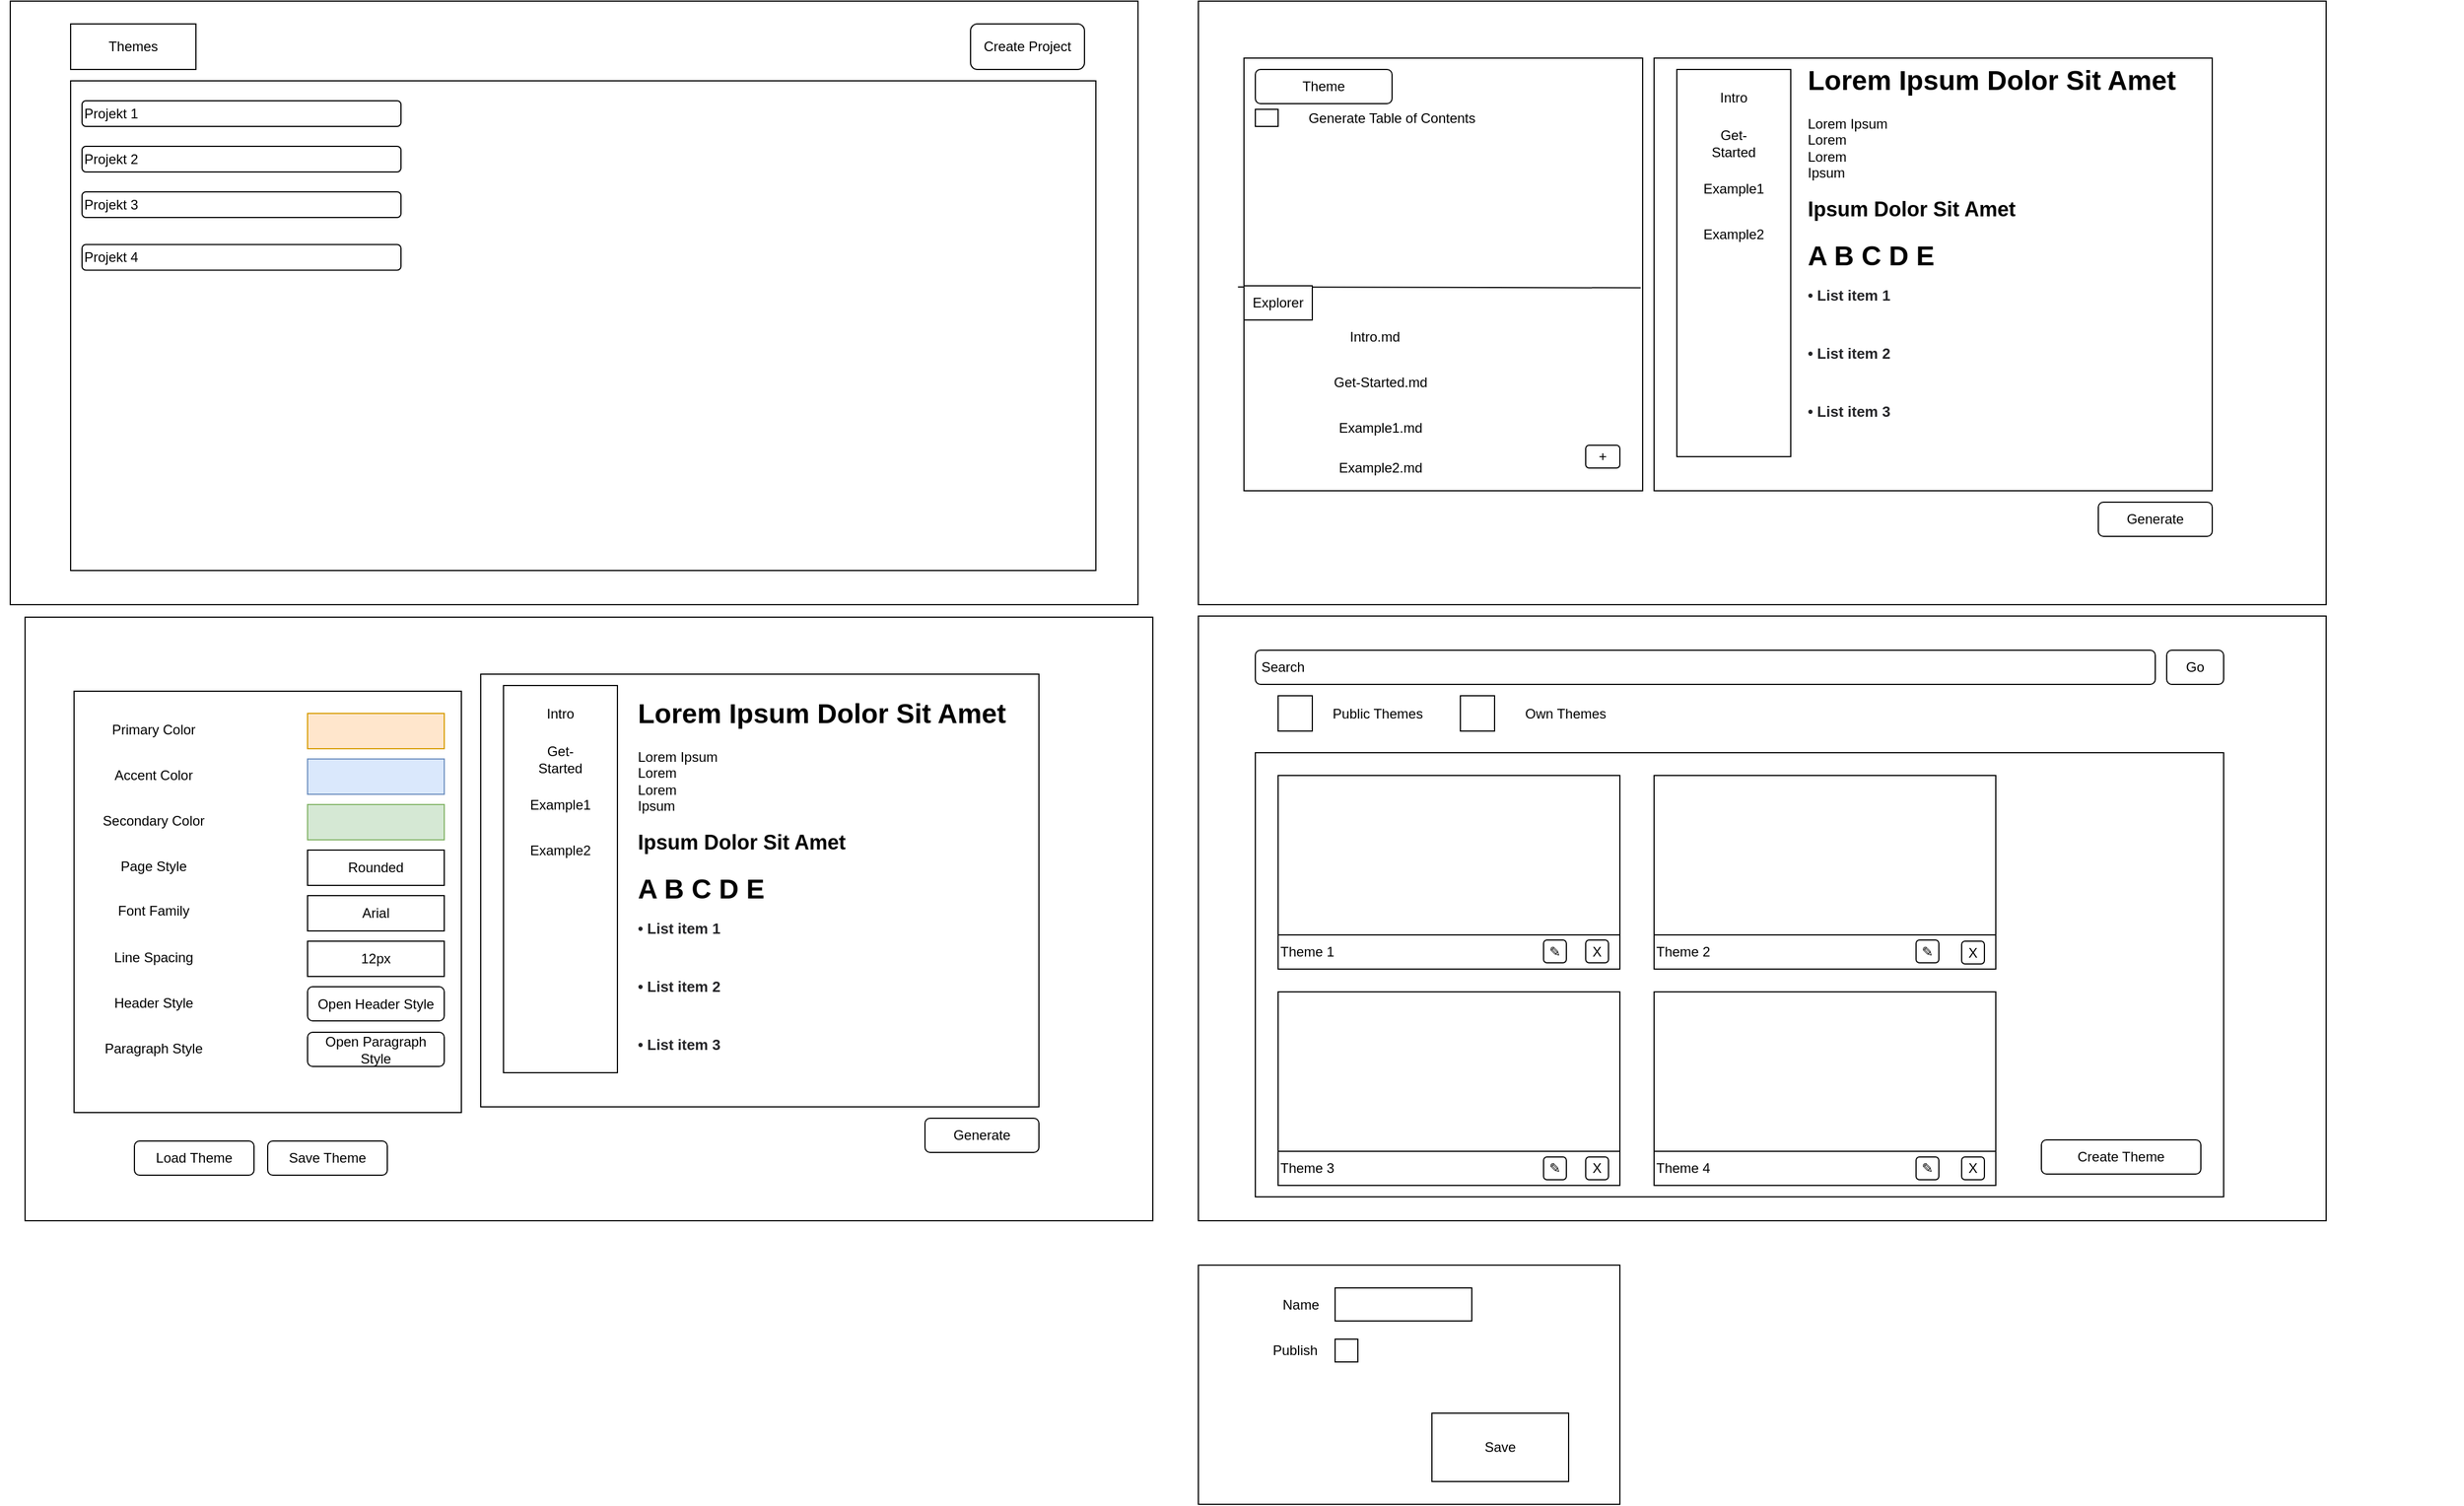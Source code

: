 <mxfile version="24.0.5" type="device">
  <diagram name="Seite-1" id="fWnW3hOuJFl1YckPMjlk">
    <mxGraphModel dx="2696" dy="569" grid="1" gridSize="10" guides="1" tooltips="1" connect="1" arrows="1" fold="1" page="1" pageScale="1" pageWidth="827" pageHeight="1169" math="0" shadow="0">
      <root>
        <mxCell id="0" />
        <mxCell id="1" parent="0" />
        <mxCell id="XkvbFqVH8ZylM9C7yXK--107" value="" style="rounded=0;whiteSpace=wrap;html=1;" parent="1" vertex="1">
          <mxGeometry x="-1157" y="591" width="350" height="380" as="geometry" />
        </mxCell>
        <mxCell id="nqZKePSR_kzW_urHQub7-1" value="" style="rounded=0;whiteSpace=wrap;html=1;" parent="1" vertex="1">
          <mxGeometry x="-160" width="990" height="530" as="geometry" />
        </mxCell>
        <mxCell id="nqZKePSR_kzW_urHQub7-2" value="Generate" style="rounded=1;whiteSpace=wrap;html=1;" parent="1" vertex="1">
          <mxGeometry x="630" y="440" width="100" height="30" as="geometry" />
        </mxCell>
        <mxCell id="nqZKePSR_kzW_urHQub7-5" value="" style="rounded=0;whiteSpace=wrap;html=1;" parent="1" vertex="1">
          <mxGeometry x="240" y="50" width="490" height="380" as="geometry" />
        </mxCell>
        <mxCell id="nqZKePSR_kzW_urHQub7-6" value="&lt;h1&gt;Lorem Ipsum Dolor Sit Amet&lt;/h1&gt;&lt;div&gt;Lorem Ipsum&lt;/div&gt;&lt;div&gt;Lorem&lt;/div&gt;&lt;div&gt;Lorem&lt;/div&gt;&lt;div&gt;Ipsum&lt;/div&gt;&lt;div&gt;&lt;br&gt;&lt;/div&gt;&lt;div&gt;&lt;font size=&quot;1&quot; style=&quot;&quot;&gt;&lt;b style=&quot;font-size: 18px;&quot;&gt;Ipsum Dolor Sit Amet&lt;/b&gt;&lt;/font&gt;&lt;/div&gt;&lt;div style=&quot;font-size: 13px;&quot;&gt;&lt;font style=&quot;font-size: 13px;&quot;&gt;&lt;b style=&quot;&quot;&gt;&lt;br&gt;&lt;/b&gt;&lt;/font&gt;&lt;/div&gt;&lt;div style=&quot;&quot;&gt;&lt;font size=&quot;1&quot; style=&quot;&quot;&gt;&lt;b style=&quot;font-size: 24px;&quot;&gt;A B C D E&lt;/b&gt;&lt;/font&gt;&lt;/div&gt;&lt;div style=&quot;font-size: 13px;&quot;&gt;&lt;h1 style=&quot;padding: 0px 0px 20px; margin: 0px; outline: 0px; box-sizing: border-box; font-family: Arial, Helvetica, sans-serif; line-height: 1.2; color: rgb(37, 37, 40); background-color: rgb(255, 255, 255);&quot; class=&quot;article__title&quot;&gt;&lt;font style=&quot;font-size: 13px;&quot;&gt;• List item 1&lt;/font&gt;&lt;/h1&gt;&lt;h1 style=&quot;padding: 0px 0px 20px; margin: 0px; outline: 0px; box-sizing: border-box; font-family: Arial, Helvetica, sans-serif; line-height: 1.2; color: rgb(37, 37, 40); background-color: rgb(255, 255, 255);&quot; class=&quot;article__title&quot;&gt;&lt;font style=&quot;font-size: 13px;&quot;&gt;• List item 2&lt;/font&gt;&lt;/h1&gt;&lt;div style=&quot;&quot;&gt;&lt;font style=&quot;font-size: 13px;&quot;&gt;&lt;div style=&quot;border-color: var(--border-color);&quot;&gt;&lt;h1 style=&quot;border-color: var(--border-color); padding: 0px 0px 20px; margin: 0px; outline: 0px; box-sizing: border-box; font-family: Arial, Helvetica, sans-serif; line-height: 1.2; color: rgb(37, 37, 40); background-color: rgb(255, 255, 255);&quot; class=&quot;article__title&quot;&gt;&lt;font style=&quot;border-color: var(--border-color); font-size: 13px;&quot;&gt;• List item 3&lt;/font&gt;&lt;/h1&gt;&lt;div style=&quot;&quot;&gt;&lt;font style=&quot;border-color: var(--border-color); font-size: 13px;&quot;&gt;&lt;div style=&quot;border-color: var(--border-color);&quot;&gt;&lt;h1 style=&quot;border-color: var(--border-color); padding: 0px 0px 20px; margin: 0px; outline: 0px; box-sizing: border-box; font-family: Arial, Helvetica, sans-serif; line-height: 1.2; color: rgb(37, 37, 40); background-color: rgb(255, 255, 255);&quot; class=&quot;article__title&quot;&gt;&lt;font style=&quot;border-color: var(--border-color); font-size: 13px;&quot;&gt;• List item 4&lt;/font&gt;&lt;/h1&gt;&lt;div style=&quot;font-size: 12px;&quot;&gt;&lt;font style=&quot;border-color: var(--border-color); font-size: 15px;&quot;&gt;&lt;br&gt;&lt;/font&gt;&lt;/div&gt;&lt;/div&gt;&lt;/font&gt;&lt;/div&gt;&lt;div style=&quot;font-size: 12px;&quot;&gt;&lt;font style=&quot;border-color: var(--border-color); font-size: 15px;&quot;&gt;&lt;br&gt;&lt;/font&gt;&lt;/div&gt;&lt;/div&gt;&lt;/font&gt;&lt;/div&gt;&lt;/div&gt;&lt;div style=&quot;font-size: 13px;&quot;&gt;&lt;font style=&quot;font-size: 13px;&quot;&gt;&lt;div style=&quot;border-color: var(--border-color);&quot;&gt;&lt;div&gt;&lt;font style=&quot;border-color: var(--border-color); font-size: 13px;&quot;&gt;&lt;br&gt;&lt;/font&gt;&lt;/div&gt;&lt;/div&gt;&lt;/font&gt;&lt;/div&gt;" style="text;html=1;spacing=5;spacingTop=-20;whiteSpace=wrap;overflow=hidden;rounded=0;" parent="1" vertex="1">
          <mxGeometry x="370" y="50" width="580" height="350" as="geometry" />
        </mxCell>
        <mxCell id="XkvbFqVH8ZylM9C7yXK--1" value="" style="rounded=0;whiteSpace=wrap;html=1;" parent="1" vertex="1">
          <mxGeometry x="260" y="60" width="100" height="340" as="geometry" />
        </mxCell>
        <mxCell id="XkvbFqVH8ZylM9C7yXK--2" value="Intro" style="text;html=1;align=center;verticalAlign=middle;whiteSpace=wrap;rounded=0;" parent="1" vertex="1">
          <mxGeometry x="280" y="70" width="60" height="30" as="geometry" />
        </mxCell>
        <mxCell id="XkvbFqVH8ZylM9C7yXK--3" value="Get-Started&lt;span style=&quot;color: rgba(0, 0, 0, 0); font-family: monospace; font-size: 0px; text-align: start; text-wrap: nowrap;&quot;&gt;%3CmxGraphModel%3E%3Croot%3E%3CmxCell%20id%3D%220%22%2F%3E%3CmxCell%20id%3D%221%22%20parent%3D%220%22%2F%3E%3CmxCell%20id%3D%222%22%20value%3D%22Intro%22%20style%3D%22text%3Bhtml%3D1%3Balign%3Dcenter%3BverticalAlign%3Dmiddle%3BwhiteSpace%3Dwrap%3Brounded%3D0%3B%22%20vertex%3D%221%22%20parent%3D%221%22%3E%3CmxGeometry%20x%3D%22-80%22%20y%3D%2280%22%20width%3D%2260%22%20height%3D%2230%22%20as%3D%22geometry%22%2F%3E%3C%2FmxCell%3E%3C%2Froot%3E%3C%2FmxGraphModel%3E&lt;/span&gt;" style="text;html=1;align=center;verticalAlign=middle;whiteSpace=wrap;rounded=0;" parent="1" vertex="1">
          <mxGeometry x="280" y="110" width="60" height="30" as="geometry" />
        </mxCell>
        <mxCell id="XkvbFqVH8ZylM9C7yXK--4" value="Example1" style="text;html=1;align=center;verticalAlign=middle;whiteSpace=wrap;rounded=0;" parent="1" vertex="1">
          <mxGeometry x="280" y="150" width="60" height="30" as="geometry" />
        </mxCell>
        <mxCell id="XkvbFqVH8ZylM9C7yXK--5" value="Example2" style="text;html=1;align=center;verticalAlign=middle;whiteSpace=wrap;rounded=0;" parent="1" vertex="1">
          <mxGeometry x="280" y="190" width="60" height="30" as="geometry" />
        </mxCell>
        <mxCell id="XkvbFqVH8ZylM9C7yXK--10" value="" style="rounded=0;whiteSpace=wrap;html=1;" parent="1" vertex="1">
          <mxGeometry x="-160" y="540" width="990" height="531" as="geometry" />
        </mxCell>
        <mxCell id="XkvbFqVH8ZylM9C7yXK--11" value="&amp;nbsp;Search" style="rounded=1;whiteSpace=wrap;html=1;align=left;" parent="1" vertex="1">
          <mxGeometry x="-110" y="570" width="790" height="30" as="geometry" />
        </mxCell>
        <mxCell id="XkvbFqVH8ZylM9C7yXK--12" value="Go" style="rounded=1;whiteSpace=wrap;html=1;" parent="1" vertex="1">
          <mxGeometry x="690" y="570" width="50" height="30" as="geometry" />
        </mxCell>
        <mxCell id="XkvbFqVH8ZylM9C7yXK--13" value="" style="rounded=0;whiteSpace=wrap;html=1;" parent="1" vertex="1">
          <mxGeometry x="-110" y="660" width="850" height="390" as="geometry" />
        </mxCell>
        <mxCell id="XkvbFqVH8ZylM9C7yXK--14" value="" style="rounded=0;whiteSpace=wrap;html=1;" parent="1" vertex="1">
          <mxGeometry x="-90" y="680" width="300" height="140" as="geometry" />
        </mxCell>
        <mxCell id="XkvbFqVH8ZylM9C7yXK--15" value="Theme 1" style="rounded=0;whiteSpace=wrap;html=1;align=left;" parent="1" vertex="1">
          <mxGeometry x="-90" y="820" width="300" height="30" as="geometry" />
        </mxCell>
        <mxCell id="XkvbFqVH8ZylM9C7yXK--16" value="" style="rounded=0;whiteSpace=wrap;html=1;" parent="1" vertex="1">
          <mxGeometry x="240" y="680" width="300" height="140" as="geometry" />
        </mxCell>
        <mxCell id="XkvbFqVH8ZylM9C7yXK--17" value="Theme 2" style="rounded=0;whiteSpace=wrap;html=1;align=left;" parent="1" vertex="1">
          <mxGeometry x="240" y="820" width="300" height="30" as="geometry" />
        </mxCell>
        <mxCell id="XkvbFqVH8ZylM9C7yXK--18" value="" style="rounded=0;whiteSpace=wrap;html=1;" parent="1" vertex="1">
          <mxGeometry x="-90" y="870" width="300" height="140" as="geometry" />
        </mxCell>
        <mxCell id="XkvbFqVH8ZylM9C7yXK--19" value="Theme 3" style="rounded=0;whiteSpace=wrap;html=1;align=left;" parent="1" vertex="1">
          <mxGeometry x="-90" y="1010" width="300" height="30" as="geometry" />
        </mxCell>
        <mxCell id="XkvbFqVH8ZylM9C7yXK--20" value="" style="rounded=0;whiteSpace=wrap;html=1;" parent="1" vertex="1">
          <mxGeometry x="240" y="870" width="300" height="140" as="geometry" />
        </mxCell>
        <mxCell id="XkvbFqVH8ZylM9C7yXK--21" value="Theme 4" style="rounded=0;whiteSpace=wrap;html=1;align=left;" parent="1" vertex="1">
          <mxGeometry x="240" y="1010" width="300" height="30" as="geometry" />
        </mxCell>
        <mxCell id="XkvbFqVH8ZylM9C7yXK--22" value="Create Theme" style="rounded=1;whiteSpace=wrap;html=1;" parent="1" vertex="1">
          <mxGeometry x="580" y="1000" width="140" height="30" as="geometry" />
        </mxCell>
        <mxCell id="XkvbFqVH8ZylM9C7yXK--46" value="" style="rounded=0;whiteSpace=wrap;html=1;" parent="1" vertex="1">
          <mxGeometry x="-120" y="50" width="350" height="380" as="geometry" />
        </mxCell>
        <mxCell id="XkvbFqVH8ZylM9C7yXK--47" value="" style="endArrow=none;html=1;rounded=0;entryX=0.995;entryY=0.531;entryDx=0;entryDy=0;entryPerimeter=0;exitX=-0.015;exitY=0.529;exitDx=0;exitDy=0;exitPerimeter=0;" parent="1" source="XkvbFqVH8ZylM9C7yXK--46" target="XkvbFqVH8ZylM9C7yXK--46" edge="1">
          <mxGeometry width="50" height="50" relative="1" as="geometry">
            <mxPoint x="-5" y="250" as="sourcePoint" />
            <mxPoint x="45" y="200" as="targetPoint" />
          </mxGeometry>
        </mxCell>
        <mxCell id="XkvbFqVH8ZylM9C7yXK--7" value="Theme" style="rounded=1;whiteSpace=wrap;html=1;" parent="1" vertex="1">
          <mxGeometry x="-110" y="60" width="120" height="30" as="geometry" />
        </mxCell>
        <mxCell id="XkvbFqVH8ZylM9C7yXK--48" value="" style="rounded=0;whiteSpace=wrap;html=1;" parent="1" vertex="1">
          <mxGeometry x="-110" y="95" width="20" height="15" as="geometry" />
        </mxCell>
        <mxCell id="XkvbFqVH8ZylM9C7yXK--49" value="Generate Table of Contents" style="text;html=1;align=center;verticalAlign=middle;whiteSpace=wrap;rounded=0;" parent="1" vertex="1">
          <mxGeometry x="-80" y="87.5" width="180" height="30" as="geometry" />
        </mxCell>
        <mxCell id="XkvbFqVH8ZylM9C7yXK--52" value="+" style="rounded=1;whiteSpace=wrap;html=1;" parent="1" vertex="1">
          <mxGeometry x="180" y="390" width="30" height="20" as="geometry" />
        </mxCell>
        <mxCell id="XkvbFqVH8ZylM9C7yXK--53" value="Intro.md" style="text;html=1;align=center;verticalAlign=middle;whiteSpace=wrap;rounded=0;" parent="1" vertex="1">
          <mxGeometry x="-50" y="280" width="90" height="30" as="geometry" />
        </mxCell>
        <mxCell id="XkvbFqVH8ZylM9C7yXK--54" value="Get-Started.md" style="text;html=1;align=center;verticalAlign=middle;whiteSpace=wrap;rounded=0;" parent="1" vertex="1">
          <mxGeometry x="-45" y="320" width="90" height="30" as="geometry" />
        </mxCell>
        <mxCell id="XkvbFqVH8ZylM9C7yXK--55" value="Example1.md" style="text;html=1;align=center;verticalAlign=middle;whiteSpace=wrap;rounded=0;" parent="1" vertex="1">
          <mxGeometry x="-45" y="360" width="90" height="30" as="geometry" />
        </mxCell>
        <mxCell id="XkvbFqVH8ZylM9C7yXK--71" value="" style="rounded=0;whiteSpace=wrap;html=1;" parent="1" vertex="1">
          <mxGeometry x="-1190" y="541" width="990" height="530" as="geometry" />
        </mxCell>
        <mxCell id="XkvbFqVH8ZylM9C7yXK--56" value="Example2.md" style="text;html=1;align=center;verticalAlign=middle;whiteSpace=wrap;rounded=0;" parent="1" vertex="1">
          <mxGeometry x="-45" y="395" width="90" height="30" as="geometry" />
        </mxCell>
        <mxCell id="XkvbFqVH8ZylM9C7yXK--57" value="Explorer" style="rounded=0;whiteSpace=wrap;html=1;" parent="1" vertex="1">
          <mxGeometry x="-120" y="250" width="60" height="30" as="geometry" />
        </mxCell>
        <mxCell id="XkvbFqVH8ZylM9C7yXK--58" value="" style="rounded=0;whiteSpace=wrap;html=1;" parent="1" vertex="1">
          <mxGeometry x="-1203" width="990" height="530" as="geometry" />
        </mxCell>
        <mxCell id="XkvbFqVH8ZylM9C7yXK--59" value="Create Project" style="rounded=1;whiteSpace=wrap;html=1;" parent="1" vertex="1">
          <mxGeometry x="-360" y="20" width="100" height="40" as="geometry" />
        </mxCell>
        <mxCell id="XkvbFqVH8ZylM9C7yXK--60" value="" style="rounded=0;whiteSpace=wrap;html=1;" parent="1" vertex="1">
          <mxGeometry x="-1150" y="70" width="900" height="430" as="geometry" />
        </mxCell>
        <mxCell id="XkvbFqVH8ZylM9C7yXK--67" value="Projekt 1" style="rounded=1;whiteSpace=wrap;html=1;align=left;" parent="1" vertex="1">
          <mxGeometry x="-1140" y="87.5" width="280" height="22.5" as="geometry" />
        </mxCell>
        <mxCell id="XkvbFqVH8ZylM9C7yXK--68" value="Projekt 2&lt;span style=&quot;color: rgba(0, 0, 0, 0); font-family: monospace; font-size: 0px; text-wrap: nowrap;&quot;&gt;%3CmxGraphModel%3E%3Croot%3E%3CmxCell%20id%3D%220%22%2F%3E%3CmxCell%20id%3D%221%22%20parent%3D%220%22%2F%3E%3CmxCell%20id%3D%222%22%20value%3D%22Projekt%201%22%20style%3D%22rounded%3D1%3BwhiteSpace%3Dwrap%3Bhtml%3D1%3Balign%3Dleft%3B%22%20vertex%3D%221%22%20parent%3D%221%22%3E%3CmxGeometry%20x%3D%22-1140%22%20y%3D%2287.5%22%20width%3D%22280%22%20height%3D%2222.5%22%20as%3D%22geometry%22%2F%3E%3C%2FmxCell%3E%3C%2Froot%3E%3C%2FmxGraphModel%3E&lt;/span&gt;" style="rounded=1;whiteSpace=wrap;html=1;align=left;" parent="1" vertex="1">
          <mxGeometry x="-1140" y="127.5" width="280" height="22.5" as="geometry" />
        </mxCell>
        <mxCell id="XkvbFqVH8ZylM9C7yXK--69" value="Projekt 3" style="rounded=1;whiteSpace=wrap;html=1;align=left;" parent="1" vertex="1">
          <mxGeometry x="-1140" y="167.5" width="280" height="22.5" as="geometry" />
        </mxCell>
        <mxCell id="XkvbFqVH8ZylM9C7yXK--70" value="Projekt 4" style="rounded=1;whiteSpace=wrap;html=1;align=left;" parent="1" vertex="1">
          <mxGeometry x="-1140" y="213.75" width="280" height="22.5" as="geometry" />
        </mxCell>
        <mxCell id="XkvbFqVH8ZylM9C7yXK--72" value="Generate" style="rounded=1;whiteSpace=wrap;html=1;" parent="1" vertex="1">
          <mxGeometry x="-400" y="981" width="100" height="30" as="geometry" />
        </mxCell>
        <mxCell id="XkvbFqVH8ZylM9C7yXK--73" value="" style="rounded=0;whiteSpace=wrap;html=1;" parent="1" vertex="1">
          <mxGeometry x="-790" y="591" width="490" height="380" as="geometry" />
        </mxCell>
        <mxCell id="XkvbFqVH8ZylM9C7yXK--74" value="" style="rounded=0;whiteSpace=wrap;html=1;" parent="1" vertex="1">
          <mxGeometry x="-770" y="601" width="100" height="340" as="geometry" />
        </mxCell>
        <mxCell id="XkvbFqVH8ZylM9C7yXK--75" value="Intro" style="text;html=1;align=center;verticalAlign=middle;whiteSpace=wrap;rounded=0;" parent="1" vertex="1">
          <mxGeometry x="-750" y="611" width="60" height="30" as="geometry" />
        </mxCell>
        <mxCell id="XkvbFqVH8ZylM9C7yXK--76" value="Get-Started&lt;span style=&quot;color: rgba(0, 0, 0, 0); font-family: monospace; font-size: 0px; text-align: start; text-wrap: nowrap;&quot;&gt;%3CmxGraphModel%3E%3Croot%3E%3CmxCell%20id%3D%220%22%2F%3E%3CmxCell%20id%3D%221%22%20parent%3D%220%22%2F%3E%3CmxCell%20id%3D%222%22%20value%3D%22Intro%22%20style%3D%22text%3Bhtml%3D1%3Balign%3Dcenter%3BverticalAlign%3Dmiddle%3BwhiteSpace%3Dwrap%3Brounded%3D0%3B%22%20vertex%3D%221%22%20parent%3D%221%22%3E%3CmxGeometry%20x%3D%22-80%22%20y%3D%2280%22%20width%3D%2260%22%20height%3D%2230%22%20as%3D%22geometry%22%2F%3E%3C%2FmxCell%3E%3C%2Froot%3E%3C%2FmxGraphModel%3E&lt;/span&gt;" style="text;html=1;align=center;verticalAlign=middle;whiteSpace=wrap;rounded=0;" parent="1" vertex="1">
          <mxGeometry x="-750" y="651" width="60" height="30" as="geometry" />
        </mxCell>
        <mxCell id="XkvbFqVH8ZylM9C7yXK--77" value="Example1" style="text;html=1;align=center;verticalAlign=middle;whiteSpace=wrap;rounded=0;" parent="1" vertex="1">
          <mxGeometry x="-750" y="691" width="60" height="30" as="geometry" />
        </mxCell>
        <mxCell id="XkvbFqVH8ZylM9C7yXK--78" value="Example2" style="text;html=1;align=center;verticalAlign=middle;whiteSpace=wrap;rounded=0;" parent="1" vertex="1">
          <mxGeometry x="-750" y="731" width="60" height="30" as="geometry" />
        </mxCell>
        <mxCell id="XkvbFqVH8ZylM9C7yXK--108" value="" style="rounded=0;whiteSpace=wrap;html=1;" parent="1" vertex="1">
          <mxGeometry x="-1147" y="606" width="340" height="370" as="geometry" />
        </mxCell>
        <mxCell id="XkvbFqVH8ZylM9C7yXK--90" value="Accent Color" style="text;html=1;align=center;verticalAlign=middle;whiteSpace=wrap;rounded=0;" parent="1" vertex="1">
          <mxGeometry x="-1212" y="664.5" width="270" height="31" as="geometry" />
        </mxCell>
        <mxCell id="XkvbFqVH8ZylM9C7yXK--91" value="Primary Color" style="text;html=1;align=center;verticalAlign=middle;whiteSpace=wrap;rounded=0;" parent="1" vertex="1">
          <mxGeometry x="-1212" y="624.5" width="270" height="31" as="geometry" />
        </mxCell>
        <mxCell id="XkvbFqVH8ZylM9C7yXK--92" value="Secondary Color" style="text;html=1;align=center;verticalAlign=middle;whiteSpace=wrap;rounded=0;" parent="1" vertex="1">
          <mxGeometry x="-1212" y="704.5" width="270" height="31" as="geometry" />
        </mxCell>
        <mxCell id="XkvbFqVH8ZylM9C7yXK--93" value="Page Style" style="text;html=1;align=center;verticalAlign=middle;whiteSpace=wrap;rounded=0;" parent="1" vertex="1">
          <mxGeometry x="-1212" y="744.5" width="270" height="31" as="geometry" />
        </mxCell>
        <mxCell id="XkvbFqVH8ZylM9C7yXK--94" value="Rounded" style="rounded=0;whiteSpace=wrap;html=1;" parent="1" vertex="1">
          <mxGeometry x="-942" y="745.5" width="120" height="31" as="geometry" />
        </mxCell>
        <mxCell id="XkvbFqVH8ZylM9C7yXK--95" value="" style="rounded=0;whiteSpace=wrap;html=1;fillColor=#ffe6cc;strokeColor=#d79b00;" parent="1" vertex="1">
          <mxGeometry x="-942" y="625.5" width="120" height="31" as="geometry" />
        </mxCell>
        <mxCell id="XkvbFqVH8ZylM9C7yXK--96" value="" style="rounded=0;whiteSpace=wrap;html=1;fillColor=#dae8fc;strokeColor=#6c8ebf;" parent="1" vertex="1">
          <mxGeometry x="-942" y="665.5" width="120" height="31" as="geometry" />
        </mxCell>
        <mxCell id="XkvbFqVH8ZylM9C7yXK--97" value="" style="rounded=0;whiteSpace=wrap;html=1;fillColor=#d5e8d4;strokeColor=#82b366;" parent="1" vertex="1">
          <mxGeometry x="-942" y="705.5" width="120" height="31" as="geometry" />
        </mxCell>
        <mxCell id="XkvbFqVH8ZylM9C7yXK--98" value="Font Family" style="text;html=1;align=center;verticalAlign=middle;whiteSpace=wrap;rounded=0;" parent="1" vertex="1">
          <mxGeometry x="-1212" y="783.5" width="270" height="31" as="geometry" />
        </mxCell>
        <mxCell id="XkvbFqVH8ZylM9C7yXK--99" value="Line Spacing" style="text;html=1;align=center;verticalAlign=middle;whiteSpace=wrap;rounded=0;" parent="1" vertex="1">
          <mxGeometry x="-1212" y="824.5" width="270" height="31" as="geometry" />
        </mxCell>
        <mxCell id="XkvbFqVH8ZylM9C7yXK--100" value="Arial" style="rounded=0;whiteSpace=wrap;html=1;" parent="1" vertex="1">
          <mxGeometry x="-942" y="785.5" width="120" height="31" as="geometry" />
        </mxCell>
        <mxCell id="XkvbFqVH8ZylM9C7yXK--101" value="12px" style="rounded=0;whiteSpace=wrap;html=1;" parent="1" vertex="1">
          <mxGeometry x="-942" y="825.5" width="120" height="31" as="geometry" />
        </mxCell>
        <mxCell id="XkvbFqVH8ZylM9C7yXK--102" value="Header Style" style="text;html=1;align=center;verticalAlign=middle;whiteSpace=wrap;rounded=0;" parent="1" vertex="1">
          <mxGeometry x="-1212" y="864.5" width="270" height="31" as="geometry" />
        </mxCell>
        <mxCell id="XkvbFqVH8ZylM9C7yXK--103" value="Open Header Style" style="rounded=1;whiteSpace=wrap;html=1;" parent="1" vertex="1">
          <mxGeometry x="-942" y="865.5" width="120" height="30" as="geometry" />
        </mxCell>
        <mxCell id="XkvbFqVH8ZylM9C7yXK--104" value="Paragraph Style" style="text;html=1;align=center;verticalAlign=middle;whiteSpace=wrap;rounded=0;" parent="1" vertex="1">
          <mxGeometry x="-1212" y="904.5" width="270" height="31" as="geometry" />
        </mxCell>
        <mxCell id="XkvbFqVH8ZylM9C7yXK--105" value="Open Paragraph Style" style="rounded=1;whiteSpace=wrap;html=1;" parent="1" vertex="1">
          <mxGeometry x="-942" y="905.5" width="120" height="30" as="geometry" />
        </mxCell>
        <mxCell id="XkvbFqVH8ZylM9C7yXK--109" value="&lt;h1&gt;Lorem Ipsum Dolor Sit Amet&lt;/h1&gt;&lt;div&gt;Lorem Ipsum&lt;/div&gt;&lt;div&gt;Lorem&lt;/div&gt;&lt;div&gt;Lorem&lt;/div&gt;&lt;div&gt;Ipsum&lt;/div&gt;&lt;div&gt;&lt;br&gt;&lt;/div&gt;&lt;div&gt;&lt;font size=&quot;1&quot; style=&quot;&quot;&gt;&lt;b style=&quot;font-size: 18px;&quot;&gt;Ipsum Dolor Sit Amet&lt;/b&gt;&lt;/font&gt;&lt;/div&gt;&lt;div style=&quot;font-size: 13px;&quot;&gt;&lt;font style=&quot;font-size: 13px;&quot;&gt;&lt;b style=&quot;&quot;&gt;&lt;br&gt;&lt;/b&gt;&lt;/font&gt;&lt;/div&gt;&lt;div style=&quot;&quot;&gt;&lt;font size=&quot;1&quot; style=&quot;&quot;&gt;&lt;b style=&quot;font-size: 24px;&quot;&gt;A B C D E&lt;/b&gt;&lt;/font&gt;&lt;/div&gt;&lt;div style=&quot;font-size: 13px;&quot;&gt;&lt;h1 style=&quot;padding: 0px 0px 20px; margin: 0px; outline: 0px; box-sizing: border-box; font-family: Arial, Helvetica, sans-serif; line-height: 1.2; color: rgb(37, 37, 40); background-color: rgb(255, 255, 255);&quot; class=&quot;article__title&quot;&gt;&lt;font style=&quot;font-size: 13px;&quot;&gt;• List item 1&lt;/font&gt;&lt;/h1&gt;&lt;h1 style=&quot;padding: 0px 0px 20px; margin: 0px; outline: 0px; box-sizing: border-box; font-family: Arial, Helvetica, sans-serif; line-height: 1.2; color: rgb(37, 37, 40); background-color: rgb(255, 255, 255);&quot; class=&quot;article__title&quot;&gt;&lt;font style=&quot;font-size: 13px;&quot;&gt;• List item 2&lt;/font&gt;&lt;/h1&gt;&lt;div style=&quot;&quot;&gt;&lt;font style=&quot;font-size: 13px;&quot;&gt;&lt;div style=&quot;border-color: var(--border-color);&quot;&gt;&lt;h1 style=&quot;border-color: var(--border-color); padding: 0px 0px 20px; margin: 0px; outline: 0px; box-sizing: border-box; font-family: Arial, Helvetica, sans-serif; line-height: 1.2; color: rgb(37, 37, 40); background-color: rgb(255, 255, 255);&quot; class=&quot;article__title&quot;&gt;&lt;font style=&quot;border-color: var(--border-color); font-size: 13px;&quot;&gt;• List item 3&lt;/font&gt;&lt;/h1&gt;&lt;div style=&quot;&quot;&gt;&lt;font style=&quot;border-color: var(--border-color); font-size: 13px;&quot;&gt;&lt;div style=&quot;border-color: var(--border-color);&quot;&gt;&lt;h1 style=&quot;border-color: var(--border-color); padding: 0px 0px 20px; margin: 0px; outline: 0px; box-sizing: border-box; font-family: Arial, Helvetica, sans-serif; line-height: 1.2; color: rgb(37, 37, 40); background-color: rgb(255, 255, 255);&quot; class=&quot;article__title&quot;&gt;&lt;font style=&quot;border-color: var(--border-color); font-size: 13px;&quot;&gt;• List item 4&lt;/font&gt;&lt;/h1&gt;&lt;div style=&quot;font-size: 12px;&quot;&gt;&lt;font style=&quot;border-color: var(--border-color); font-size: 15px;&quot;&gt;&lt;br&gt;&lt;/font&gt;&lt;/div&gt;&lt;/div&gt;&lt;/font&gt;&lt;/div&gt;&lt;div style=&quot;font-size: 12px;&quot;&gt;&lt;font style=&quot;border-color: var(--border-color); font-size: 15px;&quot;&gt;&lt;br&gt;&lt;/font&gt;&lt;/div&gt;&lt;/div&gt;&lt;/font&gt;&lt;/div&gt;&lt;/div&gt;&lt;div style=&quot;font-size: 13px;&quot;&gt;&lt;font style=&quot;font-size: 13px;&quot;&gt;&lt;div style=&quot;border-color: var(--border-color);&quot;&gt;&lt;div&gt;&lt;font style=&quot;border-color: var(--border-color); font-size: 13px;&quot;&gt;&lt;br&gt;&lt;/font&gt;&lt;/div&gt;&lt;/div&gt;&lt;/font&gt;&lt;/div&gt;" style="text;html=1;spacing=5;spacingTop=-20;whiteSpace=wrap;overflow=hidden;rounded=0;" parent="1" vertex="1">
          <mxGeometry x="-657" y="606" width="340" height="350" as="geometry" />
        </mxCell>
        <mxCell id="XkvbFqVH8ZylM9C7yXK--110" value="Save Theme" style="rounded=1;whiteSpace=wrap;html=1;" parent="1" vertex="1">
          <mxGeometry x="-977" y="1001" width="105" height="30" as="geometry" />
        </mxCell>
        <mxCell id="XkvbFqVH8ZylM9C7yXK--111" value="Load Theme" style="rounded=1;whiteSpace=wrap;html=1;" parent="1" vertex="1">
          <mxGeometry x="-1094" y="1001" width="105" height="30" as="geometry" />
        </mxCell>
        <mxCell id="XkvbFqVH8ZylM9C7yXK--112" value="" style="rounded=0;whiteSpace=wrap;html=1;" parent="1" vertex="1">
          <mxGeometry x="-160" y="1110" width="370" height="210" as="geometry" />
        </mxCell>
        <mxCell id="XkvbFqVH8ZylM9C7yXK--114" value="Publish" style="text;html=1;align=center;verticalAlign=middle;whiteSpace=wrap;rounded=0;" parent="1" vertex="1">
          <mxGeometry x="-130" y="1170" width="110" height="30" as="geometry" />
        </mxCell>
        <mxCell id="XkvbFqVH8ZylM9C7yXK--115" value="" style="rounded=0;whiteSpace=wrap;html=1;" parent="1" vertex="1">
          <mxGeometry x="-40" y="1175" width="20" height="20" as="geometry" />
        </mxCell>
        <mxCell id="XkvbFqVH8ZylM9C7yXK--116" value="Name" style="text;html=1;align=center;verticalAlign=middle;whiteSpace=wrap;rounded=0;" parent="1" vertex="1">
          <mxGeometry x="-100" y="1130" width="60" height="30" as="geometry" />
        </mxCell>
        <mxCell id="XkvbFqVH8ZylM9C7yXK--117" value="" style="rounded=0;whiteSpace=wrap;html=1;" parent="1" vertex="1">
          <mxGeometry x="-40" y="1130" width="120" height="29" as="geometry" />
        </mxCell>
        <mxCell id="XkvbFqVH8ZylM9C7yXK--119" value="" style="rounded=0;whiteSpace=wrap;html=1;" parent="1" vertex="1">
          <mxGeometry x="45" y="1240" width="120" height="60" as="geometry" />
        </mxCell>
        <mxCell id="XkvbFqVH8ZylM9C7yXK--120" value="Save" style="text;html=1;align=center;verticalAlign=middle;whiteSpace=wrap;rounded=0;" parent="1" vertex="1">
          <mxGeometry x="75" y="1255" width="60" height="30" as="geometry" />
        </mxCell>
        <mxCell id="XkvbFqVH8ZylM9C7yXK--123" value="" style="rounded=0;whiteSpace=wrap;html=1;" parent="1" vertex="1">
          <mxGeometry x="-90" y="610" width="30" height="31" as="geometry" />
        </mxCell>
        <mxCell id="XkvbFqVH8ZylM9C7yXK--124" value="" style="rounded=0;whiteSpace=wrap;html=1;" parent="1" vertex="1">
          <mxGeometry x="70" y="610" width="30" height="31" as="geometry" />
        </mxCell>
        <mxCell id="XkvbFqVH8ZylM9C7yXK--125" value="Public Themes" style="text;html=1;align=center;verticalAlign=middle;whiteSpace=wrap;rounded=0;" parent="1" vertex="1">
          <mxGeometry x="-45" y="611" width="85" height="30" as="geometry" />
        </mxCell>
        <mxCell id="XkvbFqVH8ZylM9C7yXK--129" value="Own Themes" style="text;html=1;align=center;verticalAlign=middle;whiteSpace=wrap;rounded=0;" parent="1" vertex="1">
          <mxGeometry x="120" y="611" width="85" height="30" as="geometry" />
        </mxCell>
        <mxCell id="XkvbFqVH8ZylM9C7yXK--132" value="Themes" style="rounded=0;whiteSpace=wrap;html=1;" parent="1" vertex="1">
          <mxGeometry x="-1150" y="20" width="110" height="40" as="geometry" />
        </mxCell>
        <mxCell id="1Sw_dVwiENIE5QYuIblr-1" value="X" style="rounded=1;whiteSpace=wrap;html=1;" parent="1" vertex="1">
          <mxGeometry x="510" y="825.5" width="20" height="20" as="geometry" />
        </mxCell>
        <mxCell id="1Sw_dVwiENIE5QYuIblr-2" value="X" style="rounded=1;whiteSpace=wrap;html=1;" parent="1" vertex="1">
          <mxGeometry x="510" y="1015" width="20" height="20" as="geometry" />
        </mxCell>
        <mxCell id="1Sw_dVwiENIE5QYuIblr-3" value="X" style="rounded=1;whiteSpace=wrap;html=1;" parent="1" vertex="1">
          <mxGeometry x="180" y="824.5" width="20" height="20" as="geometry" />
        </mxCell>
        <mxCell id="1Sw_dVwiENIE5QYuIblr-4" value="X" style="rounded=1;whiteSpace=wrap;html=1;" parent="1" vertex="1">
          <mxGeometry x="180" y="1015" width="20" height="20" as="geometry" />
        </mxCell>
        <mxCell id="JrjH9FEkH6C1OYBb5Dng-1" value="✎" style="rounded=1;whiteSpace=wrap;html=1;" vertex="1" parent="1">
          <mxGeometry x="143" y="824.5" width="20" height="20" as="geometry" />
        </mxCell>
        <mxCell id="JrjH9FEkH6C1OYBb5Dng-2" value="✎" style="rounded=1;whiteSpace=wrap;html=1;" vertex="1" parent="1">
          <mxGeometry x="143" y="1015" width="20" height="20" as="geometry" />
        </mxCell>
        <mxCell id="JrjH9FEkH6C1OYBb5Dng-3" value="✎" style="rounded=1;whiteSpace=wrap;html=1;" vertex="1" parent="1">
          <mxGeometry x="470" y="824.5" width="20" height="20" as="geometry" />
        </mxCell>
        <mxCell id="JrjH9FEkH6C1OYBb5Dng-4" value="✎" style="rounded=1;whiteSpace=wrap;html=1;" vertex="1" parent="1">
          <mxGeometry x="470" y="1015" width="20" height="20" as="geometry" />
        </mxCell>
      </root>
    </mxGraphModel>
  </diagram>
</mxfile>
